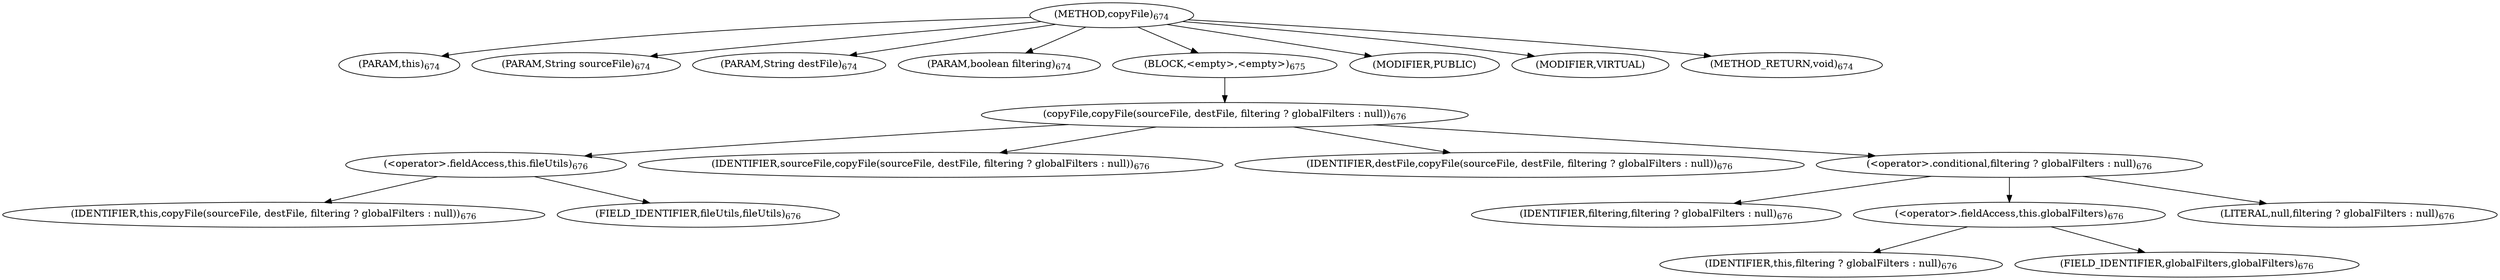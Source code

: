 digraph "copyFile" {  
"1830" [label = <(METHOD,copyFile)<SUB>674</SUB>> ]
"1831" [label = <(PARAM,this)<SUB>674</SUB>> ]
"1832" [label = <(PARAM,String sourceFile)<SUB>674</SUB>> ]
"1833" [label = <(PARAM,String destFile)<SUB>674</SUB>> ]
"1834" [label = <(PARAM,boolean filtering)<SUB>674</SUB>> ]
"1835" [label = <(BLOCK,&lt;empty&gt;,&lt;empty&gt;)<SUB>675</SUB>> ]
"1836" [label = <(copyFile,copyFile(sourceFile, destFile, filtering ? globalFilters : null))<SUB>676</SUB>> ]
"1837" [label = <(&lt;operator&gt;.fieldAccess,this.fileUtils)<SUB>676</SUB>> ]
"1838" [label = <(IDENTIFIER,this,copyFile(sourceFile, destFile, filtering ? globalFilters : null))<SUB>676</SUB>> ]
"1839" [label = <(FIELD_IDENTIFIER,fileUtils,fileUtils)<SUB>676</SUB>> ]
"1840" [label = <(IDENTIFIER,sourceFile,copyFile(sourceFile, destFile, filtering ? globalFilters : null))<SUB>676</SUB>> ]
"1841" [label = <(IDENTIFIER,destFile,copyFile(sourceFile, destFile, filtering ? globalFilters : null))<SUB>676</SUB>> ]
"1842" [label = <(&lt;operator&gt;.conditional,filtering ? globalFilters : null)<SUB>676</SUB>> ]
"1843" [label = <(IDENTIFIER,filtering,filtering ? globalFilters : null)<SUB>676</SUB>> ]
"1844" [label = <(&lt;operator&gt;.fieldAccess,this.globalFilters)<SUB>676</SUB>> ]
"1845" [label = <(IDENTIFIER,this,filtering ? globalFilters : null)<SUB>676</SUB>> ]
"1846" [label = <(FIELD_IDENTIFIER,globalFilters,globalFilters)<SUB>676</SUB>> ]
"1847" [label = <(LITERAL,null,filtering ? globalFilters : null)<SUB>676</SUB>> ]
"1848" [label = <(MODIFIER,PUBLIC)> ]
"1849" [label = <(MODIFIER,VIRTUAL)> ]
"1850" [label = <(METHOD_RETURN,void)<SUB>674</SUB>> ]
  "1830" -> "1831" 
  "1830" -> "1832" 
  "1830" -> "1833" 
  "1830" -> "1834" 
  "1830" -> "1835" 
  "1830" -> "1848" 
  "1830" -> "1849" 
  "1830" -> "1850" 
  "1835" -> "1836" 
  "1836" -> "1837" 
  "1836" -> "1840" 
  "1836" -> "1841" 
  "1836" -> "1842" 
  "1837" -> "1838" 
  "1837" -> "1839" 
  "1842" -> "1843" 
  "1842" -> "1844" 
  "1842" -> "1847" 
  "1844" -> "1845" 
  "1844" -> "1846" 
}
